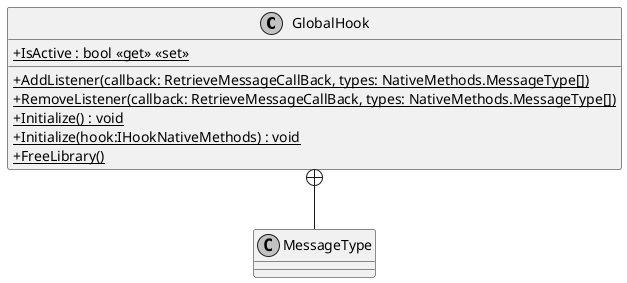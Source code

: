 @startuml
skinparam monochrome true
skinparam classAttributeIconSize 0
!startsub default
class GlobalHook {
    + {static} IsActive : bool <<get>> <<set>>
    + {static} AddListener(callback: RetrieveMessageCallBack, types: NativeMethods.MessageType[])
    + {static} RemoveListener(callback: RetrieveMessageCallBack, types: NativeMethods.MessageType[])
    + {static} Initialize() : void
    + {static} Initialize(hook:IHookNativeMethods) : void
    + {static} FreeLibrary()
}

!endsub
GlobalHook +-- MessageType
@enduml